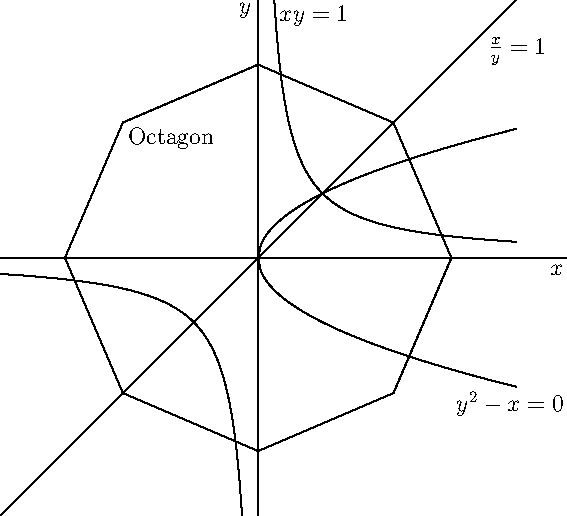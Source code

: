 size(10cm);
import graph;
xaxis("$x$");
yaxis("$y$");
real f1(real x) {return sqrt(x);}
real f2(real x) {return -sqrt(x);}
real f3(real x) {return 1/x;}
real f4(real x) {return x;}
draw(graph(f1,0,4));
draw(graph(f2,0,4));
draw(graph(f3,-4,-0.25));
draw(graph(f3,0.25,4));
draw(graph(f4,-4,4));
label("$\frac{x}{y}=1$",(3.5,3.5),SE);
label("$xy=1$",(0.25,4),SE);
label("$y^2-x=0$",(3,-2),SE);
label("Octagon",(-2.1,2.1),SE);
draw((3,0)--(2.1,2.1)--(0,3)--(-2.1,2.1)--(-3,0)--(-2.1,-2.1)--(0,-3)--(2.1,-2.1)--(3,0));
